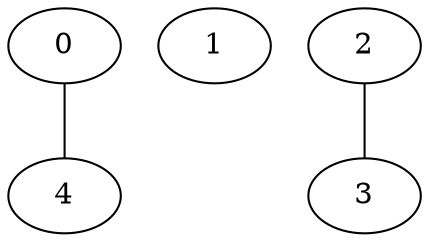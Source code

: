 graph "sampletest150-mod3_image3.bmp" {
	0	 [type=corner,
		x=78,
		y=438];
	4	 [type=corner,
		x=445,
		y=438];
	0 -- 4	 [angle0="455.76",
		angle1=".00",
		frequency=2,
		type0=arc,
		type1=line];
	1	 [type=circle,
		x=258,
		y=315];
	2	 [type=corner,
		x=437,
		y=369];
	3	 [type=corner,
		x=86,
		y=364];
	2 -- 3	 [angle0=".01",
		angle1="372.84",
		frequency=2,
		type0=line,
		type1=arc];
}
